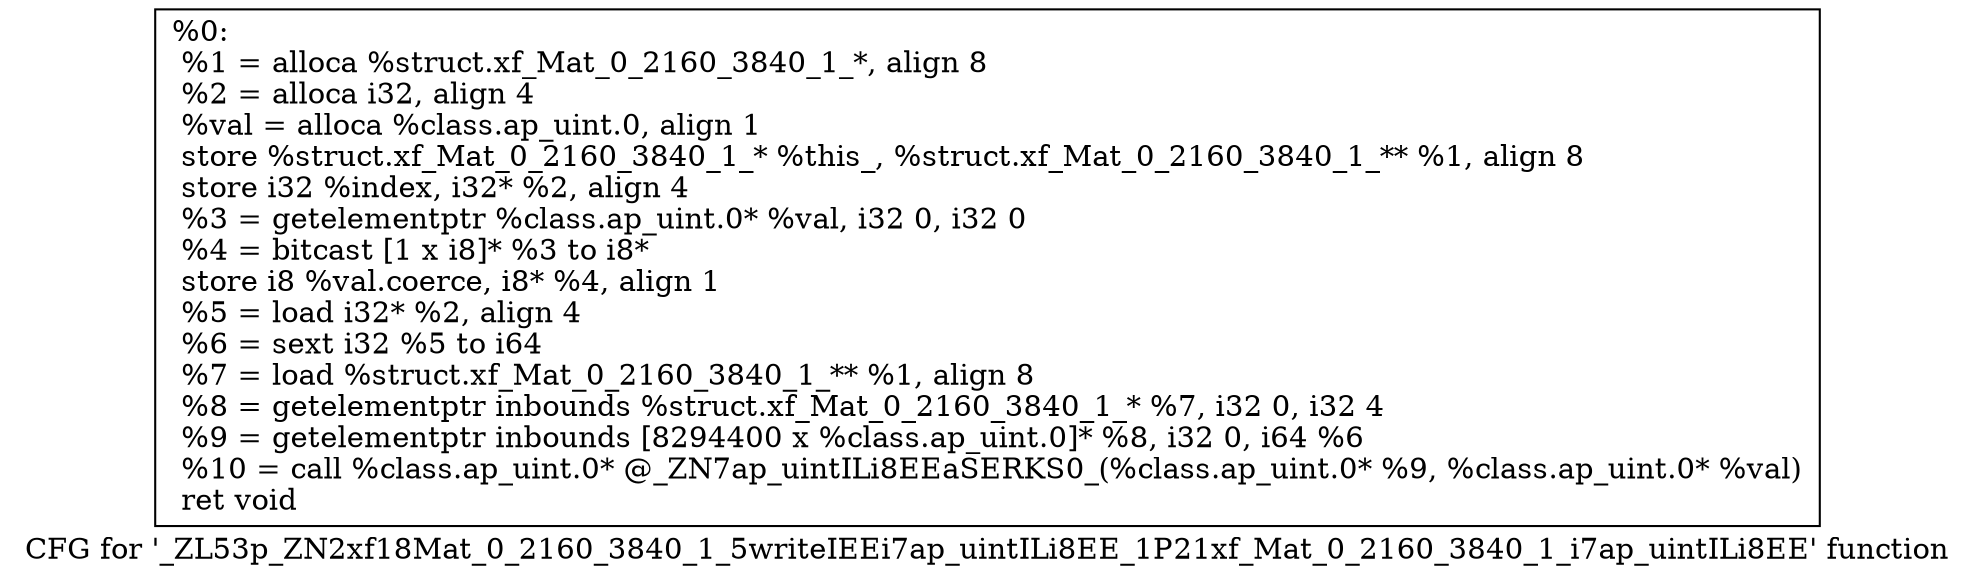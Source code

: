 digraph "CFG for '_ZL53p_ZN2xf18Mat_0_2160_3840_1_5writeIEEi7ap_uintILi8EE_1P21xf_Mat_0_2160_3840_1_i7ap_uintILi8EE' function" {
	label="CFG for '_ZL53p_ZN2xf18Mat_0_2160_3840_1_5writeIEEi7ap_uintILi8EE_1P21xf_Mat_0_2160_3840_1_i7ap_uintILi8EE' function";

	Node0x3408220 [shape=record,label="{%0:\l  %1 = alloca %struct.xf_Mat_0_2160_3840_1_*, align 8\l  %2 = alloca i32, align 4\l  %val = alloca %class.ap_uint.0, align 1\l  store %struct.xf_Mat_0_2160_3840_1_* %this_, %struct.xf_Mat_0_2160_3840_1_** %1, align 8\l  store i32 %index, i32* %2, align 4\l  %3 = getelementptr %class.ap_uint.0* %val, i32 0, i32 0\l  %4 = bitcast [1 x i8]* %3 to i8*\l  store i8 %val.coerce, i8* %4, align 1\l  %5 = load i32* %2, align 4\l  %6 = sext i32 %5 to i64\l  %7 = load %struct.xf_Mat_0_2160_3840_1_** %1, align 8\l  %8 = getelementptr inbounds %struct.xf_Mat_0_2160_3840_1_* %7, i32 0, i32 4\l  %9 = getelementptr inbounds [8294400 x %class.ap_uint.0]* %8, i32 0, i64 %6\l  %10 = call %class.ap_uint.0* @_ZN7ap_uintILi8EEaSERKS0_(%class.ap_uint.0* %9, %class.ap_uint.0* %val)\l  ret void\l}"];
}
